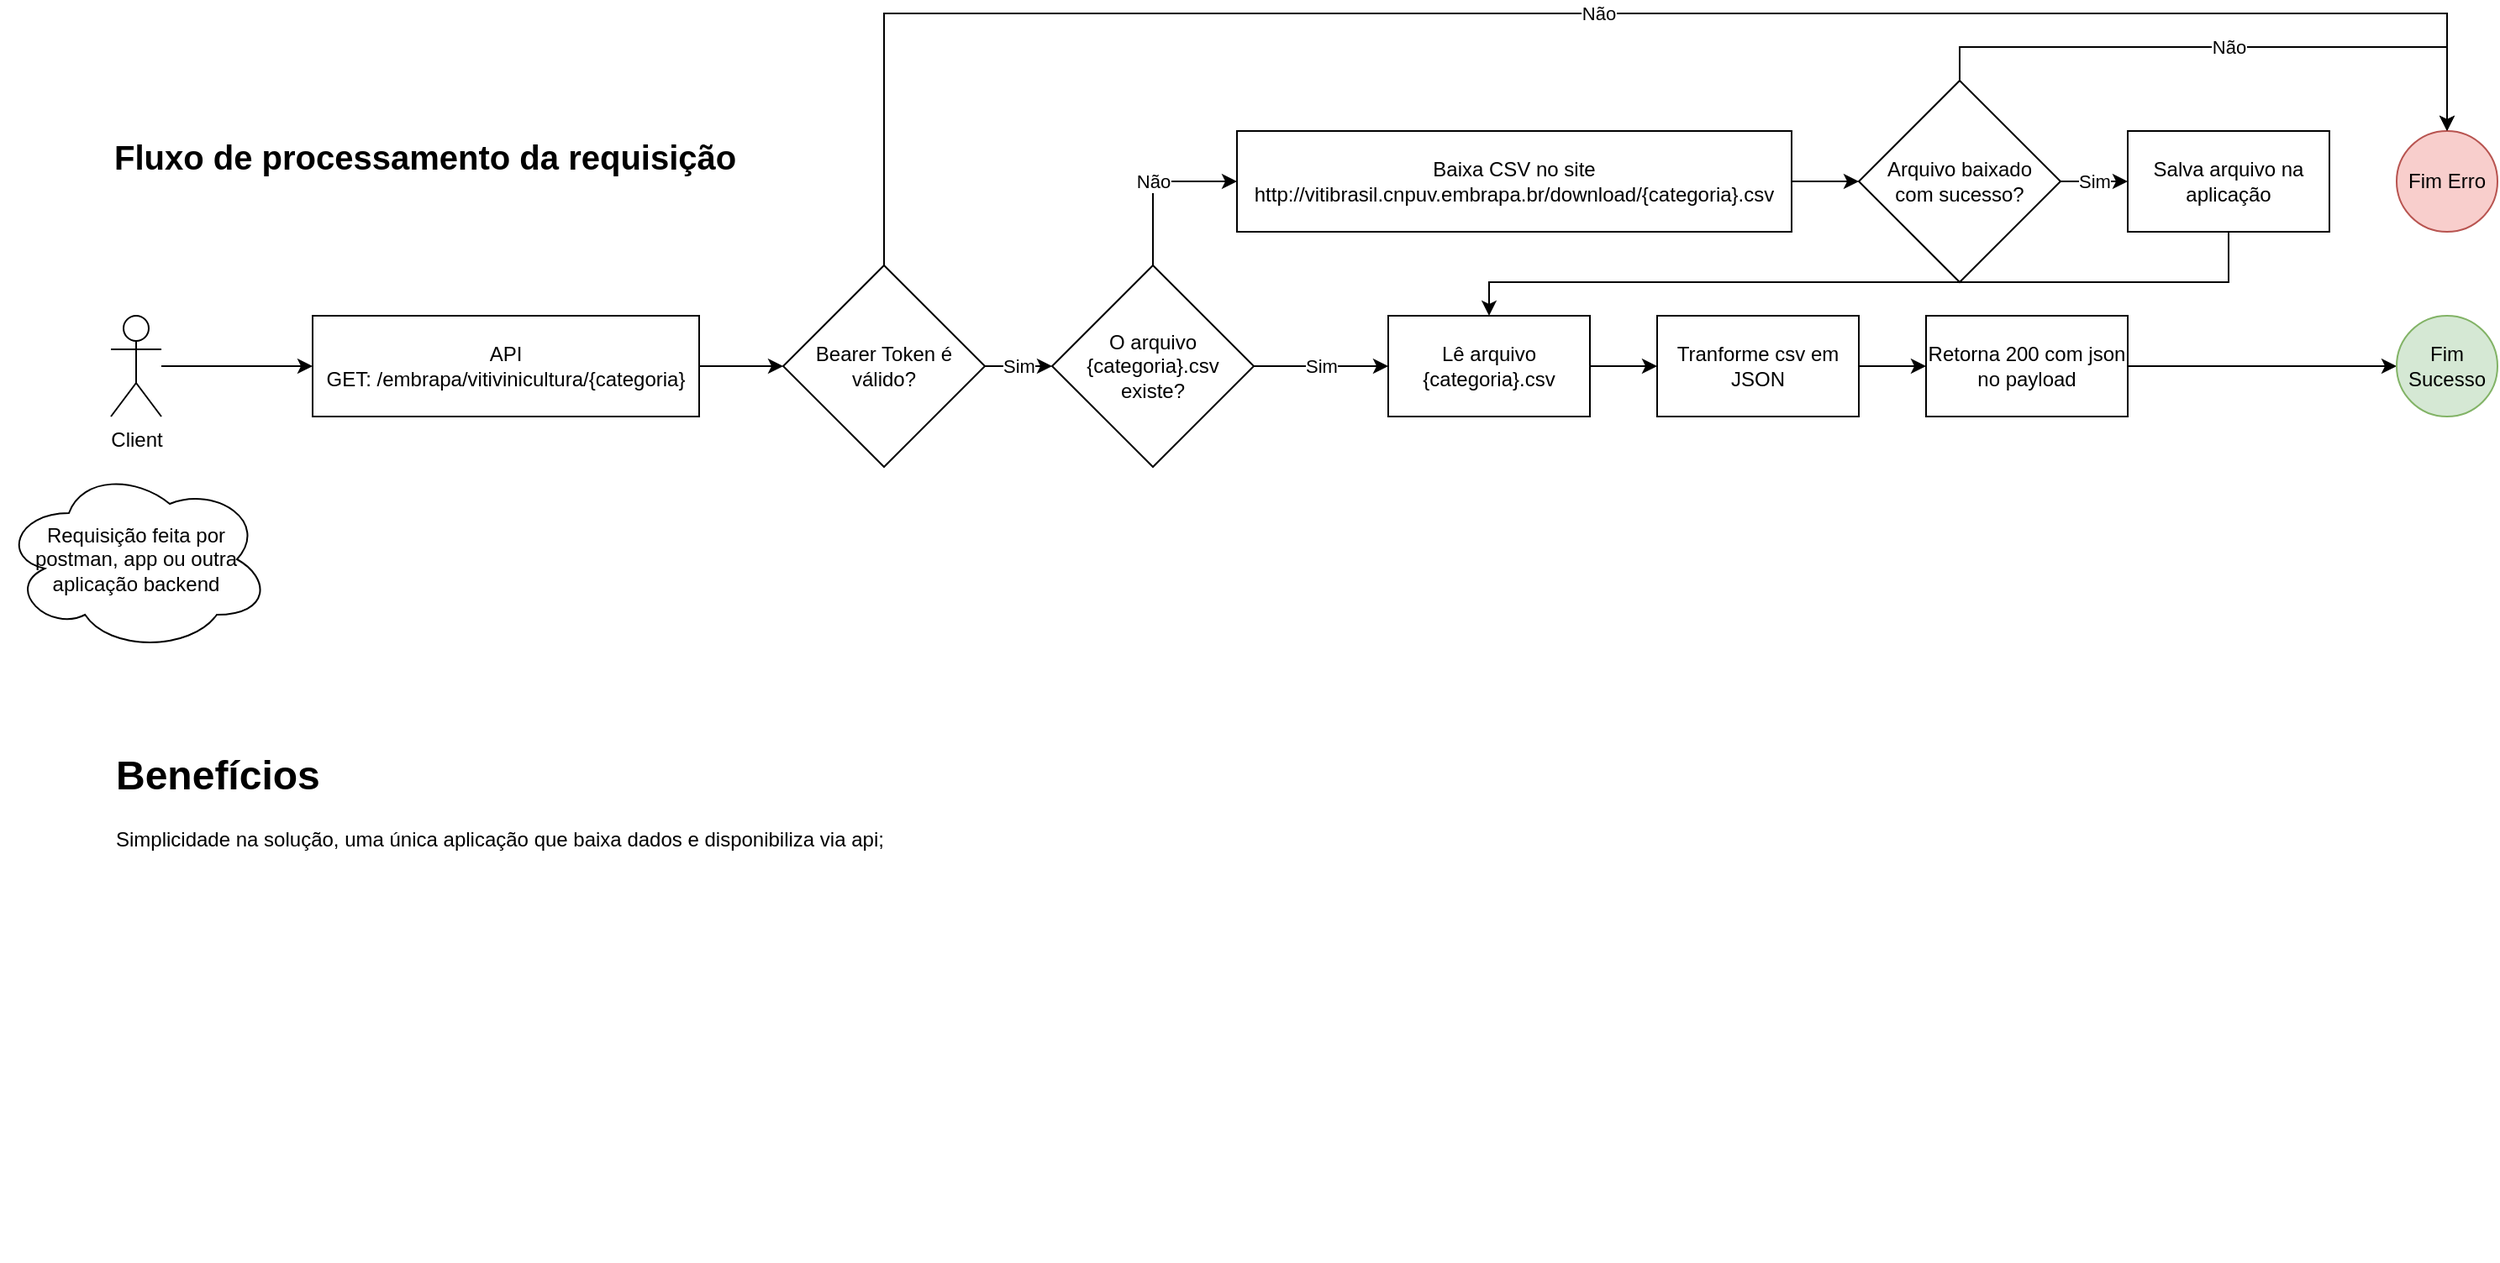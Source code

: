 <mxfile version="26.0.5">
  <diagram name="Page-1" id="FrGontYNFCra-DEAx2VX">
    <mxGraphModel grid="0" page="1" gridSize="10" guides="0" tooltips="1" connect="1" arrows="1" fold="1" pageScale="1" pageWidth="850" pageHeight="1100" math="0" shadow="0">
      <root>
        <mxCell id="0" />
        <mxCell id="1" parent="0" />
        <mxCell id="ZoZDewvbO3Nmt_wSfQS6-29" style="edgeStyle=orthogonalEdgeStyle;rounded=0;orthogonalLoop=1;jettySize=auto;html=1;entryX=0;entryY=0.5;entryDx=0;entryDy=0;" edge="1" parent="1" source="ZoZDewvbO3Nmt_wSfQS6-1" target="ZoZDewvbO3Nmt_wSfQS6-27">
          <mxGeometry relative="1" as="geometry" />
        </mxCell>
        <mxCell id="ZoZDewvbO3Nmt_wSfQS6-1" value="API&lt;br&gt;GET: /embrapa/vitivinicultura/{categoria}" style="rounded=0;whiteSpace=wrap;html=1;" vertex="1" parent="1">
          <mxGeometry x="320" y="270" width="230" height="60" as="geometry" />
        </mxCell>
        <mxCell id="ZoZDewvbO3Nmt_wSfQS6-6" style="edgeStyle=orthogonalEdgeStyle;rounded=0;orthogonalLoop=1;jettySize=auto;html=1;" edge="1" parent="1" source="ZoZDewvbO3Nmt_wSfQS6-2" target="ZoZDewvbO3Nmt_wSfQS6-1">
          <mxGeometry relative="1" as="geometry" />
        </mxCell>
        <mxCell id="ZoZDewvbO3Nmt_wSfQS6-2" value="Client" style="shape=umlActor;verticalLabelPosition=bottom;verticalAlign=top;html=1;outlineConnect=0;" vertex="1" parent="1">
          <mxGeometry x="200" y="270" width="30" height="60" as="geometry" />
        </mxCell>
        <mxCell id="ZoZDewvbO3Nmt_wSfQS6-12" value="Não" style="edgeStyle=orthogonalEdgeStyle;rounded=0;orthogonalLoop=1;jettySize=auto;html=1;entryX=0;entryY=0.5;entryDx=0;entryDy=0;" edge="1" parent="1" source="ZoZDewvbO3Nmt_wSfQS6-7" target="ZoZDewvbO3Nmt_wSfQS6-9">
          <mxGeometry relative="1" as="geometry" />
        </mxCell>
        <mxCell id="ZoZDewvbO3Nmt_wSfQS6-16" value="Sim" style="edgeStyle=orthogonalEdgeStyle;rounded=0;orthogonalLoop=1;jettySize=auto;html=1;entryX=0;entryY=0.5;entryDx=0;entryDy=0;" edge="1" parent="1" source="ZoZDewvbO3Nmt_wSfQS6-7" target="ZoZDewvbO3Nmt_wSfQS6-13">
          <mxGeometry relative="1" as="geometry" />
        </mxCell>
        <mxCell id="ZoZDewvbO3Nmt_wSfQS6-7" value="O arquivo {categoria}.csv existe?" style="rhombus;whiteSpace=wrap;html=1;" vertex="1" parent="1">
          <mxGeometry x="760" y="240" width="120" height="120" as="geometry" />
        </mxCell>
        <mxCell id="ZoZDewvbO3Nmt_wSfQS6-11" style="edgeStyle=orthogonalEdgeStyle;rounded=0;orthogonalLoop=1;jettySize=auto;html=1;entryX=0;entryY=0.5;entryDx=0;entryDy=0;" edge="1" parent="1" source="ZoZDewvbO3Nmt_wSfQS6-9" target="ZoZDewvbO3Nmt_wSfQS6-20">
          <mxGeometry relative="1" as="geometry" />
        </mxCell>
        <mxCell id="ZoZDewvbO3Nmt_wSfQS6-9" value="Baixa CSV no site http://vitibrasil.cnpuv.embrapa.br/download/{categoria}.csv" style="rounded=0;whiteSpace=wrap;html=1;" vertex="1" parent="1">
          <mxGeometry x="870" y="160" width="330" height="60" as="geometry" />
        </mxCell>
        <mxCell id="ZoZDewvbO3Nmt_wSfQS6-19" style="edgeStyle=orthogonalEdgeStyle;rounded=0;orthogonalLoop=1;jettySize=auto;html=1;entryX=0.5;entryY=0;entryDx=0;entryDy=0;" edge="1" parent="1" source="ZoZDewvbO3Nmt_wSfQS6-10" target="ZoZDewvbO3Nmt_wSfQS6-13">
          <mxGeometry relative="1" as="geometry">
            <Array as="points">
              <mxPoint x="1300" y="250" />
              <mxPoint x="980" y="250" />
            </Array>
          </mxGeometry>
        </mxCell>
        <mxCell id="ZoZDewvbO3Nmt_wSfQS6-10" value="Salva arquivo na aplicação" style="rounded=0;whiteSpace=wrap;html=1;" vertex="1" parent="1">
          <mxGeometry x="1400" y="160" width="120" height="60" as="geometry" />
        </mxCell>
        <mxCell id="ZoZDewvbO3Nmt_wSfQS6-17" style="edgeStyle=orthogonalEdgeStyle;rounded=0;orthogonalLoop=1;jettySize=auto;html=1;entryX=0;entryY=0.5;entryDx=0;entryDy=0;" edge="1" parent="1" source="ZoZDewvbO3Nmt_wSfQS6-13" target="ZoZDewvbO3Nmt_wSfQS6-14">
          <mxGeometry relative="1" as="geometry" />
        </mxCell>
        <mxCell id="ZoZDewvbO3Nmt_wSfQS6-13" value="Lê arquivo {categoria}.csv" style="rounded=0;whiteSpace=wrap;html=1;" vertex="1" parent="1">
          <mxGeometry x="960" y="270" width="120" height="60" as="geometry" />
        </mxCell>
        <mxCell id="ZoZDewvbO3Nmt_wSfQS6-18" style="edgeStyle=orthogonalEdgeStyle;rounded=0;orthogonalLoop=1;jettySize=auto;html=1;entryX=0;entryY=0.5;entryDx=0;entryDy=0;" edge="1" parent="1" source="ZoZDewvbO3Nmt_wSfQS6-14" target="ZoZDewvbO3Nmt_wSfQS6-15">
          <mxGeometry relative="1" as="geometry" />
        </mxCell>
        <mxCell id="ZoZDewvbO3Nmt_wSfQS6-14" value="Tranforme csv em JSON" style="rounded=0;whiteSpace=wrap;html=1;" vertex="1" parent="1">
          <mxGeometry x="1120" y="270" width="120" height="60" as="geometry" />
        </mxCell>
        <mxCell id="ZoZDewvbO3Nmt_wSfQS6-23" style="edgeStyle=orthogonalEdgeStyle;rounded=0;orthogonalLoop=1;jettySize=auto;html=1;entryX=0;entryY=0.5;entryDx=0;entryDy=0;" edge="1" parent="1" source="ZoZDewvbO3Nmt_wSfQS6-15" target="ZoZDewvbO3Nmt_wSfQS6-22">
          <mxGeometry relative="1" as="geometry" />
        </mxCell>
        <mxCell id="ZoZDewvbO3Nmt_wSfQS6-15" value="Retorna 200 com json no payload" style="rounded=0;whiteSpace=wrap;html=1;" vertex="1" parent="1">
          <mxGeometry x="1280" y="270" width="120" height="60" as="geometry" />
        </mxCell>
        <mxCell id="ZoZDewvbO3Nmt_wSfQS6-21" value="Sim" style="edgeStyle=orthogonalEdgeStyle;rounded=0;orthogonalLoop=1;jettySize=auto;html=1;exitX=1;exitY=0.5;exitDx=0;exitDy=0;entryX=0;entryY=0.5;entryDx=0;entryDy=0;" edge="1" parent="1" source="ZoZDewvbO3Nmt_wSfQS6-20" target="ZoZDewvbO3Nmt_wSfQS6-10">
          <mxGeometry relative="1" as="geometry" />
        </mxCell>
        <mxCell id="ZoZDewvbO3Nmt_wSfQS6-25" value="Não" style="edgeStyle=orthogonalEdgeStyle;rounded=0;orthogonalLoop=1;jettySize=auto;html=1;entryX=0.5;entryY=0;entryDx=0;entryDy=0;" edge="1" parent="1" source="ZoZDewvbO3Nmt_wSfQS6-20" target="ZoZDewvbO3Nmt_wSfQS6-24">
          <mxGeometry relative="1" as="geometry">
            <Array as="points">
              <mxPoint x="1300" y="110" />
              <mxPoint x="1590" y="110" />
            </Array>
          </mxGeometry>
        </mxCell>
        <mxCell id="ZoZDewvbO3Nmt_wSfQS6-20" value="Arquivo baixado&lt;br&gt;com sucesso?" style="rhombus;whiteSpace=wrap;html=1;" vertex="1" parent="1">
          <mxGeometry x="1240" y="130" width="120" height="120" as="geometry" />
        </mxCell>
        <mxCell id="ZoZDewvbO3Nmt_wSfQS6-22" value="Fim Sucesso" style="ellipse;whiteSpace=wrap;html=1;aspect=fixed;fillColor=#d5e8d4;strokeColor=#82b366;" vertex="1" parent="1">
          <mxGeometry x="1560" y="270" width="60" height="60" as="geometry" />
        </mxCell>
        <mxCell id="ZoZDewvbO3Nmt_wSfQS6-24" value="Fim Erro" style="ellipse;whiteSpace=wrap;html=1;aspect=fixed;fillColor=#f8cecc;strokeColor=#b85450;" vertex="1" parent="1">
          <mxGeometry x="1560" y="160" width="60" height="60" as="geometry" />
        </mxCell>
        <mxCell id="ZoZDewvbO3Nmt_wSfQS6-26" value="Fluxo de processamento da requisição" style="text;html=1;align=left;verticalAlign=middle;whiteSpace=wrap;rounded=0;fontSize=20;fontStyle=1" vertex="1" parent="1">
          <mxGeometry x="200" y="160" width="410" height="29" as="geometry" />
        </mxCell>
        <mxCell id="ZoZDewvbO3Nmt_wSfQS6-30" value="Sim" style="edgeStyle=orthogonalEdgeStyle;rounded=0;orthogonalLoop=1;jettySize=auto;html=1;entryX=0;entryY=0.5;entryDx=0;entryDy=0;" edge="1" parent="1" source="ZoZDewvbO3Nmt_wSfQS6-27" target="ZoZDewvbO3Nmt_wSfQS6-7">
          <mxGeometry relative="1" as="geometry" />
        </mxCell>
        <mxCell id="ZoZDewvbO3Nmt_wSfQS6-31" value="Não" style="edgeStyle=orthogonalEdgeStyle;rounded=0;orthogonalLoop=1;jettySize=auto;html=1;entryX=0.5;entryY=0;entryDx=0;entryDy=0;" edge="1" parent="1" source="ZoZDewvbO3Nmt_wSfQS6-27" target="ZoZDewvbO3Nmt_wSfQS6-24">
          <mxGeometry relative="1" as="geometry">
            <Array as="points">
              <mxPoint x="660" y="90" />
              <mxPoint x="1590" y="90" />
            </Array>
          </mxGeometry>
        </mxCell>
        <mxCell id="ZoZDewvbO3Nmt_wSfQS6-27" value="Bearer Token é válido?" style="rhombus;whiteSpace=wrap;html=1;" vertex="1" parent="1">
          <mxGeometry x="600" y="240" width="120" height="120" as="geometry" />
        </mxCell>
        <mxCell id="ZoZDewvbO3Nmt_wSfQS6-32" value="Requisição feita por postman, app ou outra aplicação backend" style="ellipse;shape=cloud;whiteSpace=wrap;html=1;" vertex="1" parent="1">
          <mxGeometry x="135" y="360" width="160" height="110" as="geometry" />
        </mxCell>
        <mxCell id="ZoZDewvbO3Nmt_wSfQS6-34" value="&lt;h1 style=&quot;margin-top: 0px;&quot;&gt;Benefícios&lt;/h1&gt;&lt;p&gt;Simplicidade na solução, uma única aplicação que baixa dados e disponibiliza via api;&lt;/p&gt;" style="text;html=1;whiteSpace=wrap;overflow=hidden;rounded=0;" vertex="1" parent="1">
          <mxGeometry x="201" y="523" width="511" height="307" as="geometry" />
        </mxCell>
      </root>
    </mxGraphModel>
  </diagram>
</mxfile>
